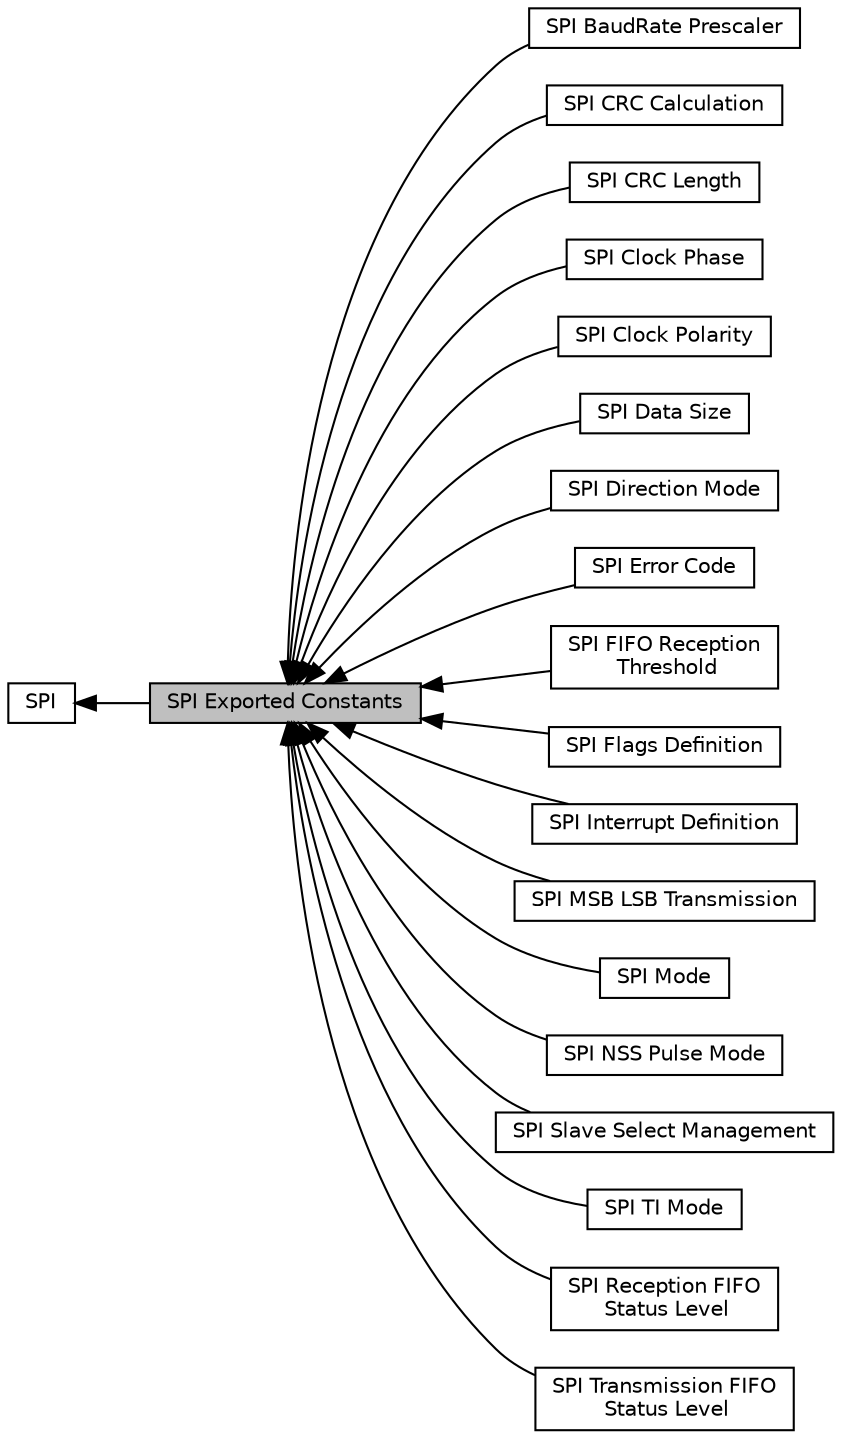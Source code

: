 digraph "SPI Exported Constants"
{
  edge [fontname="Helvetica",fontsize="10",labelfontname="Helvetica",labelfontsize="10"];
  node [fontname="Helvetica",fontsize="10",shape=box];
  rankdir=LR;
  Node2 [label="SPI",height=0.2,width=0.4,color="black", fillcolor="white", style="filled",URL="$group___s_p_i.html",tooltip="SPI HAL module driver."];
  Node11 [label="SPI BaudRate Prescaler",height=0.2,width=0.4,color="black", fillcolor="white", style="filled",URL="$group___s_p_i___baud_rate___prescaler.html",tooltip=" "];
  Node14 [label="SPI CRC Calculation",height=0.2,width=0.4,color="black", fillcolor="white", style="filled",URL="$group___s_p_i___c_r_c___calculation.html",tooltip=" "];
  Node15 [label="SPI CRC Length",height=0.2,width=0.4,color="black", fillcolor="white", style="filled",URL="$group___s_p_i___c_r_c__length.html",tooltip=" "];
  Node8 [label="SPI Clock Phase",height=0.2,width=0.4,color="black", fillcolor="white", style="filled",URL="$group___s_p_i___clock___phase.html",tooltip=" "];
  Node7 [label="SPI Clock Polarity",height=0.2,width=0.4,color="black", fillcolor="white", style="filled",URL="$group___s_p_i___clock___polarity.html",tooltip=" "];
  Node6 [label="SPI Data Size",height=0.2,width=0.4,color="black", fillcolor="white", style="filled",URL="$group___s_p_i___data___size.html",tooltip=" "];
  Node5 [label="SPI Direction Mode",height=0.2,width=0.4,color="black", fillcolor="white", style="filled",URL="$group___s_p_i___direction.html",tooltip=" "];
  Node3 [label="SPI Error Code",height=0.2,width=0.4,color="black", fillcolor="white", style="filled",URL="$group___s_p_i___error___code.html",tooltip=" "];
  Node1 [label="SPI Exported Constants",height=0.2,width=0.4,color="black", fillcolor="grey75", style="filled", fontcolor="black",tooltip=" "];
  Node16 [label="SPI FIFO Reception\l Threshold",height=0.2,width=0.4,color="black", fillcolor="white", style="filled",URL="$group___s_p_i___f_i_f_o__reception__threshold.html",tooltip=" "];
  Node18 [label="SPI Flags Definition",height=0.2,width=0.4,color="black", fillcolor="white", style="filled",URL="$group___s_p_i___flags__definition.html",tooltip=" "];
  Node17 [label="SPI Interrupt Definition",height=0.2,width=0.4,color="black", fillcolor="white", style="filled",URL="$group___s_p_i___interrupt__definition.html",tooltip=" "];
  Node12 [label="SPI MSB LSB Transmission",height=0.2,width=0.4,color="black", fillcolor="white", style="filled",URL="$group___s_p_i___m_s_b___l_s_b__transmission.html",tooltip=" "];
  Node4 [label="SPI Mode",height=0.2,width=0.4,color="black", fillcolor="white", style="filled",URL="$group___s_p_i___mode.html",tooltip=" "];
  Node10 [label="SPI NSS Pulse Mode",height=0.2,width=0.4,color="black", fillcolor="white", style="filled",URL="$group___s_p_i___n_s_s_p___mode.html",tooltip=" "];
  Node9 [label="SPI Slave Select Management",height=0.2,width=0.4,color="black", fillcolor="white", style="filled",URL="$group___s_p_i___slave___select__management.html",tooltip=" "];
  Node13 [label="SPI TI Mode",height=0.2,width=0.4,color="black", fillcolor="white", style="filled",URL="$group___s_p_i___t_i__mode.html",tooltip=" "];
  Node20 [label="SPI Reception FIFO\l Status Level",height=0.2,width=0.4,color="black", fillcolor="white", style="filled",URL="$group___s_p_i__reception__fifo__status__level.html",tooltip=" "];
  Node19 [label="SPI Transmission FIFO\l Status Level",height=0.2,width=0.4,color="black", fillcolor="white", style="filled",URL="$group___s_p_i__transmission__fifo__status__level.html",tooltip=" "];
  Node2->Node1 [shape=plaintext, dir="back", style="solid"];
  Node1->Node3 [shape=plaintext, dir="back", style="solid"];
  Node1->Node4 [shape=plaintext, dir="back", style="solid"];
  Node1->Node5 [shape=plaintext, dir="back", style="solid"];
  Node1->Node6 [shape=plaintext, dir="back", style="solid"];
  Node1->Node7 [shape=plaintext, dir="back", style="solid"];
  Node1->Node8 [shape=plaintext, dir="back", style="solid"];
  Node1->Node9 [shape=plaintext, dir="back", style="solid"];
  Node1->Node10 [shape=plaintext, dir="back", style="solid"];
  Node1->Node11 [shape=plaintext, dir="back", style="solid"];
  Node1->Node12 [shape=plaintext, dir="back", style="solid"];
  Node1->Node13 [shape=plaintext, dir="back", style="solid"];
  Node1->Node14 [shape=plaintext, dir="back", style="solid"];
  Node1->Node15 [shape=plaintext, dir="back", style="solid"];
  Node1->Node16 [shape=plaintext, dir="back", style="solid"];
  Node1->Node17 [shape=plaintext, dir="back", style="solid"];
  Node1->Node18 [shape=plaintext, dir="back", style="solid"];
  Node1->Node19 [shape=plaintext, dir="back", style="solid"];
  Node1->Node20 [shape=plaintext, dir="back", style="solid"];
}
